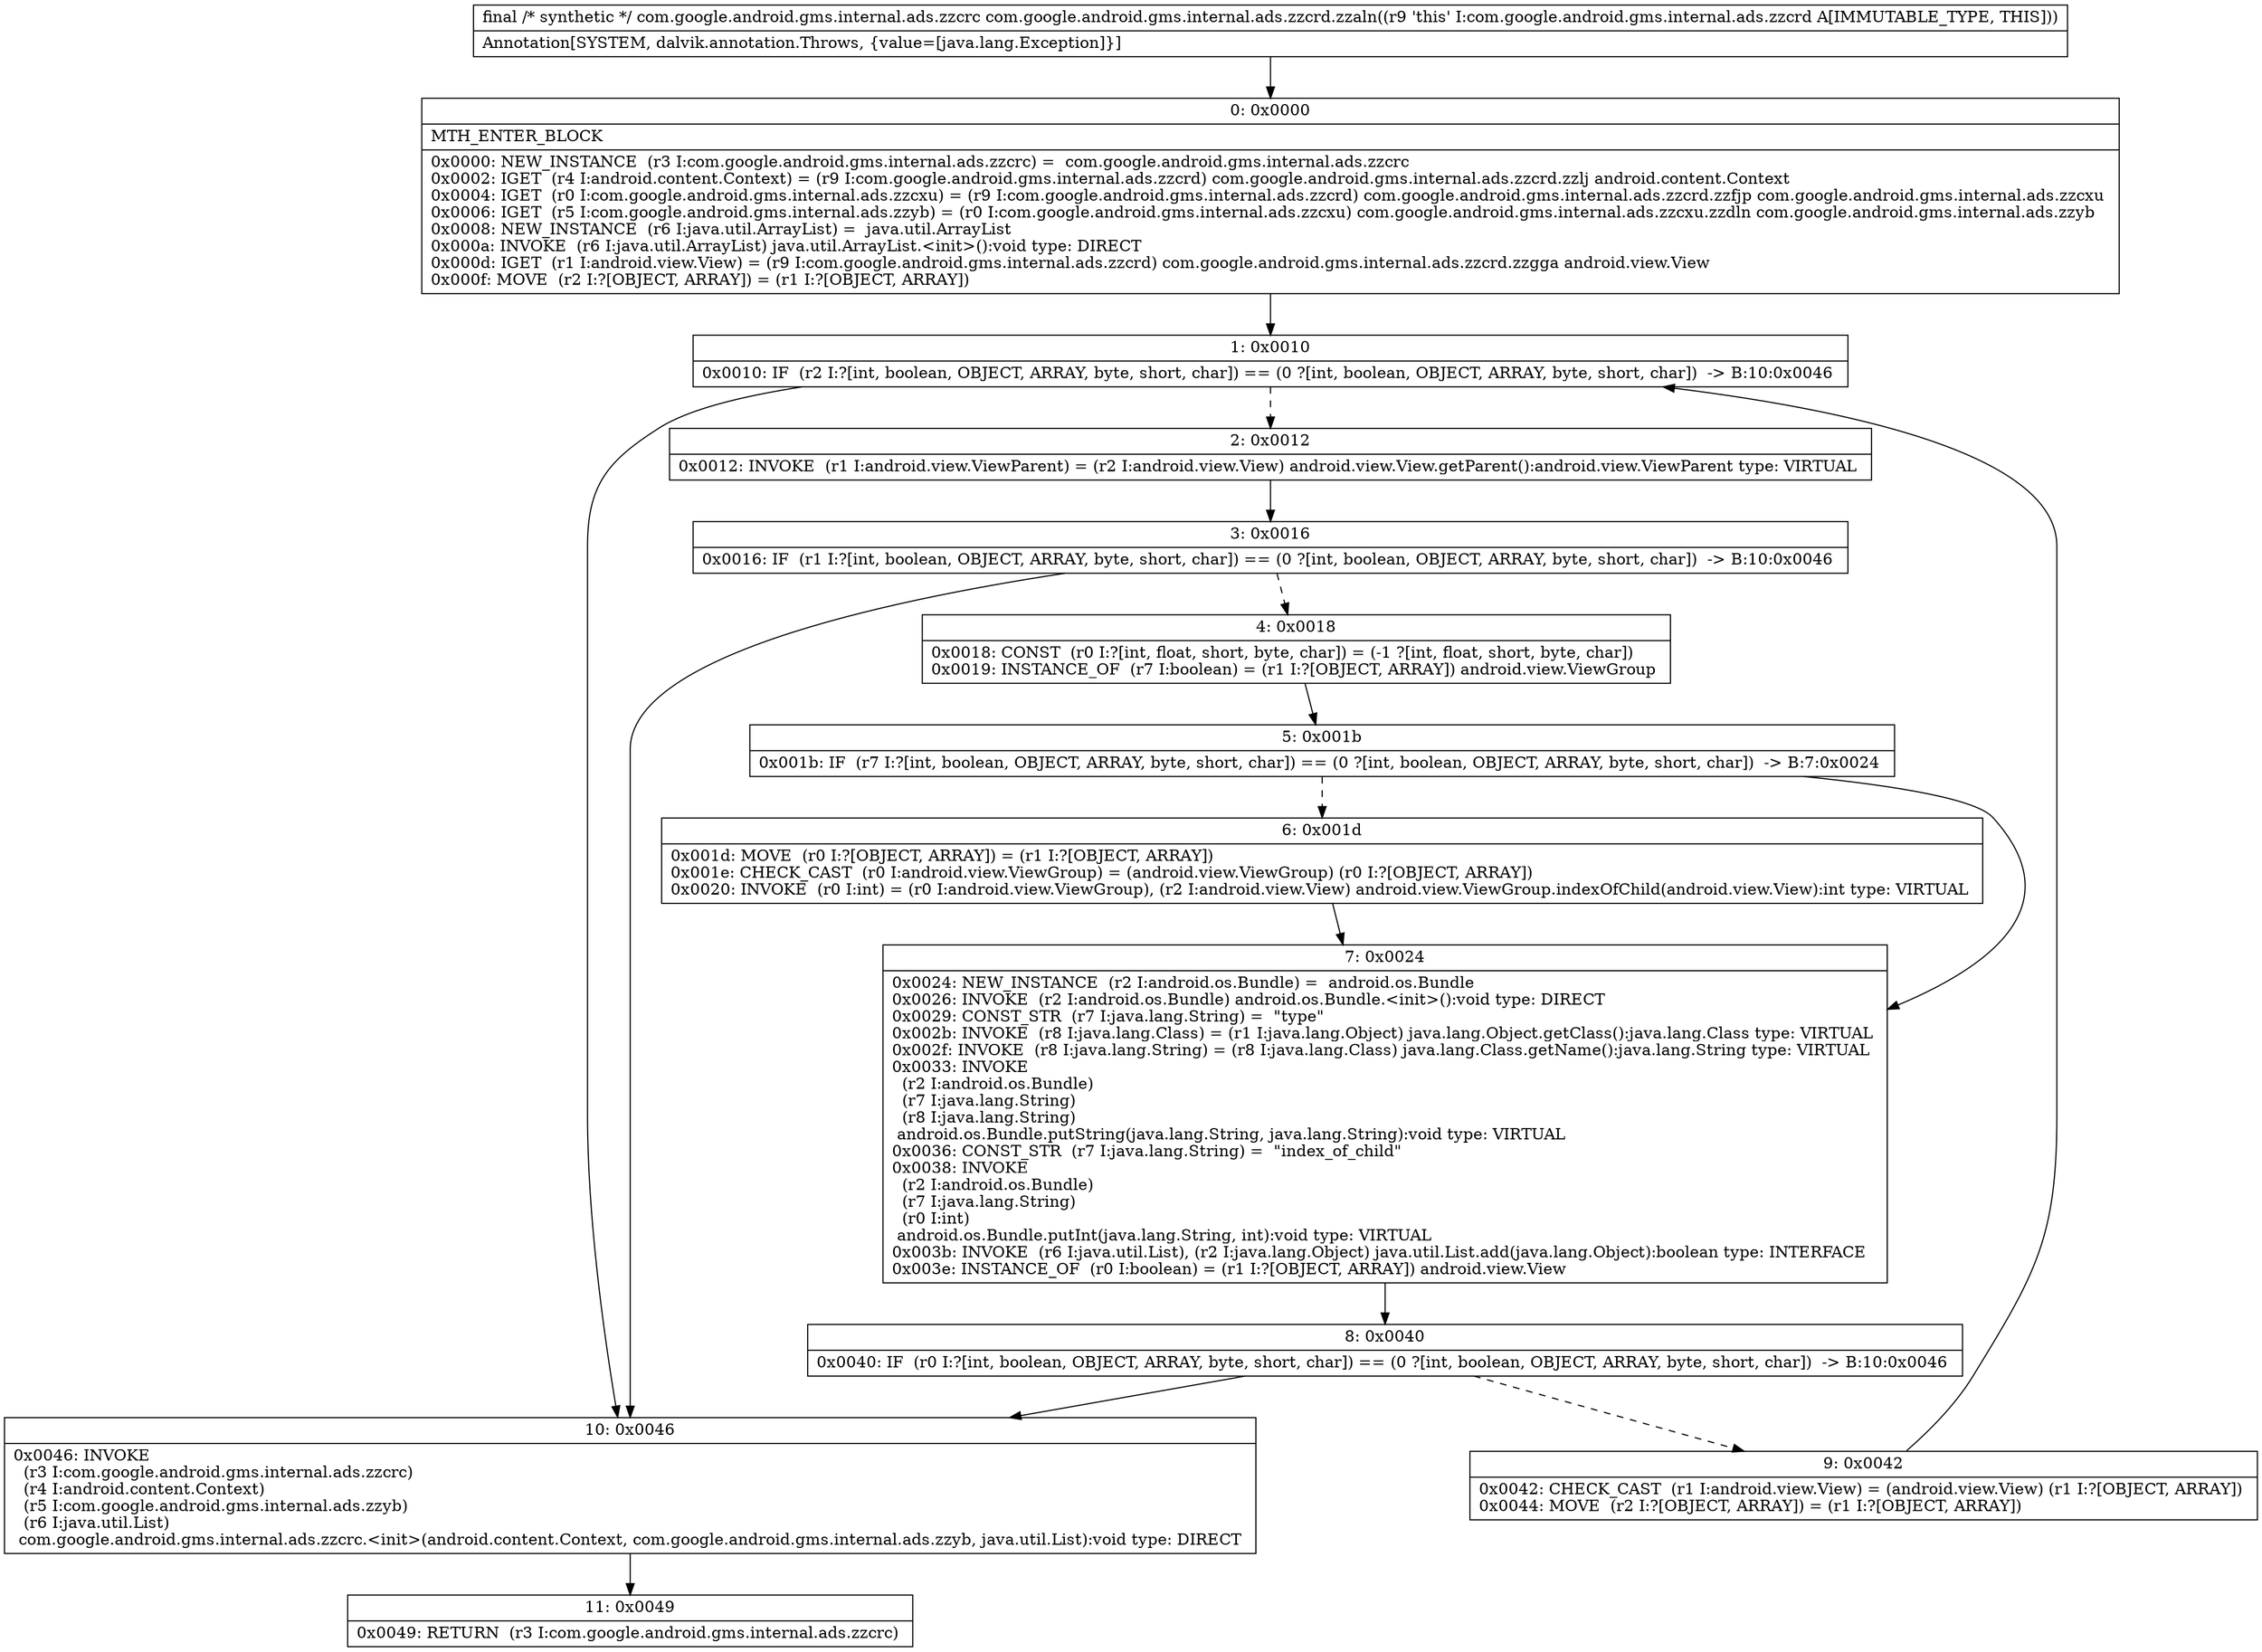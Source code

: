 digraph "CFG forcom.google.android.gms.internal.ads.zzcrd.zzaln()Lcom\/google\/android\/gms\/internal\/ads\/zzcrc;" {
Node_0 [shape=record,label="{0\:\ 0x0000|MTH_ENTER_BLOCK\l|0x0000: NEW_INSTANCE  (r3 I:com.google.android.gms.internal.ads.zzcrc) =  com.google.android.gms.internal.ads.zzcrc \l0x0002: IGET  (r4 I:android.content.Context) = (r9 I:com.google.android.gms.internal.ads.zzcrd) com.google.android.gms.internal.ads.zzcrd.zzlj android.content.Context \l0x0004: IGET  (r0 I:com.google.android.gms.internal.ads.zzcxu) = (r9 I:com.google.android.gms.internal.ads.zzcrd) com.google.android.gms.internal.ads.zzcrd.zzfjp com.google.android.gms.internal.ads.zzcxu \l0x0006: IGET  (r5 I:com.google.android.gms.internal.ads.zzyb) = (r0 I:com.google.android.gms.internal.ads.zzcxu) com.google.android.gms.internal.ads.zzcxu.zzdln com.google.android.gms.internal.ads.zzyb \l0x0008: NEW_INSTANCE  (r6 I:java.util.ArrayList) =  java.util.ArrayList \l0x000a: INVOKE  (r6 I:java.util.ArrayList) java.util.ArrayList.\<init\>():void type: DIRECT \l0x000d: IGET  (r1 I:android.view.View) = (r9 I:com.google.android.gms.internal.ads.zzcrd) com.google.android.gms.internal.ads.zzcrd.zzgga android.view.View \l0x000f: MOVE  (r2 I:?[OBJECT, ARRAY]) = (r1 I:?[OBJECT, ARRAY]) \l}"];
Node_1 [shape=record,label="{1\:\ 0x0010|0x0010: IF  (r2 I:?[int, boolean, OBJECT, ARRAY, byte, short, char]) == (0 ?[int, boolean, OBJECT, ARRAY, byte, short, char])  \-\> B:10:0x0046 \l}"];
Node_2 [shape=record,label="{2\:\ 0x0012|0x0012: INVOKE  (r1 I:android.view.ViewParent) = (r2 I:android.view.View) android.view.View.getParent():android.view.ViewParent type: VIRTUAL \l}"];
Node_3 [shape=record,label="{3\:\ 0x0016|0x0016: IF  (r1 I:?[int, boolean, OBJECT, ARRAY, byte, short, char]) == (0 ?[int, boolean, OBJECT, ARRAY, byte, short, char])  \-\> B:10:0x0046 \l}"];
Node_4 [shape=record,label="{4\:\ 0x0018|0x0018: CONST  (r0 I:?[int, float, short, byte, char]) = (\-1 ?[int, float, short, byte, char]) \l0x0019: INSTANCE_OF  (r7 I:boolean) = (r1 I:?[OBJECT, ARRAY]) android.view.ViewGroup \l}"];
Node_5 [shape=record,label="{5\:\ 0x001b|0x001b: IF  (r7 I:?[int, boolean, OBJECT, ARRAY, byte, short, char]) == (0 ?[int, boolean, OBJECT, ARRAY, byte, short, char])  \-\> B:7:0x0024 \l}"];
Node_6 [shape=record,label="{6\:\ 0x001d|0x001d: MOVE  (r0 I:?[OBJECT, ARRAY]) = (r1 I:?[OBJECT, ARRAY]) \l0x001e: CHECK_CAST  (r0 I:android.view.ViewGroup) = (android.view.ViewGroup) (r0 I:?[OBJECT, ARRAY]) \l0x0020: INVOKE  (r0 I:int) = (r0 I:android.view.ViewGroup), (r2 I:android.view.View) android.view.ViewGroup.indexOfChild(android.view.View):int type: VIRTUAL \l}"];
Node_7 [shape=record,label="{7\:\ 0x0024|0x0024: NEW_INSTANCE  (r2 I:android.os.Bundle) =  android.os.Bundle \l0x0026: INVOKE  (r2 I:android.os.Bundle) android.os.Bundle.\<init\>():void type: DIRECT \l0x0029: CONST_STR  (r7 I:java.lang.String) =  \"type\" \l0x002b: INVOKE  (r8 I:java.lang.Class) = (r1 I:java.lang.Object) java.lang.Object.getClass():java.lang.Class type: VIRTUAL \l0x002f: INVOKE  (r8 I:java.lang.String) = (r8 I:java.lang.Class) java.lang.Class.getName():java.lang.String type: VIRTUAL \l0x0033: INVOKE  \l  (r2 I:android.os.Bundle)\l  (r7 I:java.lang.String)\l  (r8 I:java.lang.String)\l android.os.Bundle.putString(java.lang.String, java.lang.String):void type: VIRTUAL \l0x0036: CONST_STR  (r7 I:java.lang.String) =  \"index_of_child\" \l0x0038: INVOKE  \l  (r2 I:android.os.Bundle)\l  (r7 I:java.lang.String)\l  (r0 I:int)\l android.os.Bundle.putInt(java.lang.String, int):void type: VIRTUAL \l0x003b: INVOKE  (r6 I:java.util.List), (r2 I:java.lang.Object) java.util.List.add(java.lang.Object):boolean type: INTERFACE \l0x003e: INSTANCE_OF  (r0 I:boolean) = (r1 I:?[OBJECT, ARRAY]) android.view.View \l}"];
Node_8 [shape=record,label="{8\:\ 0x0040|0x0040: IF  (r0 I:?[int, boolean, OBJECT, ARRAY, byte, short, char]) == (0 ?[int, boolean, OBJECT, ARRAY, byte, short, char])  \-\> B:10:0x0046 \l}"];
Node_9 [shape=record,label="{9\:\ 0x0042|0x0042: CHECK_CAST  (r1 I:android.view.View) = (android.view.View) (r1 I:?[OBJECT, ARRAY]) \l0x0044: MOVE  (r2 I:?[OBJECT, ARRAY]) = (r1 I:?[OBJECT, ARRAY]) \l}"];
Node_10 [shape=record,label="{10\:\ 0x0046|0x0046: INVOKE  \l  (r3 I:com.google.android.gms.internal.ads.zzcrc)\l  (r4 I:android.content.Context)\l  (r5 I:com.google.android.gms.internal.ads.zzyb)\l  (r6 I:java.util.List)\l com.google.android.gms.internal.ads.zzcrc.\<init\>(android.content.Context, com.google.android.gms.internal.ads.zzyb, java.util.List):void type: DIRECT \l}"];
Node_11 [shape=record,label="{11\:\ 0x0049|0x0049: RETURN  (r3 I:com.google.android.gms.internal.ads.zzcrc) \l}"];
MethodNode[shape=record,label="{final \/* synthetic *\/ com.google.android.gms.internal.ads.zzcrc com.google.android.gms.internal.ads.zzcrd.zzaln((r9 'this' I:com.google.android.gms.internal.ads.zzcrd A[IMMUTABLE_TYPE, THIS]))  | Annotation[SYSTEM, dalvik.annotation.Throws, \{value=[java.lang.Exception]\}]\l}"];
MethodNode -> Node_0;
Node_0 -> Node_1;
Node_1 -> Node_2[style=dashed];
Node_1 -> Node_10;
Node_2 -> Node_3;
Node_3 -> Node_4[style=dashed];
Node_3 -> Node_10;
Node_4 -> Node_5;
Node_5 -> Node_6[style=dashed];
Node_5 -> Node_7;
Node_6 -> Node_7;
Node_7 -> Node_8;
Node_8 -> Node_9[style=dashed];
Node_8 -> Node_10;
Node_9 -> Node_1;
Node_10 -> Node_11;
}

